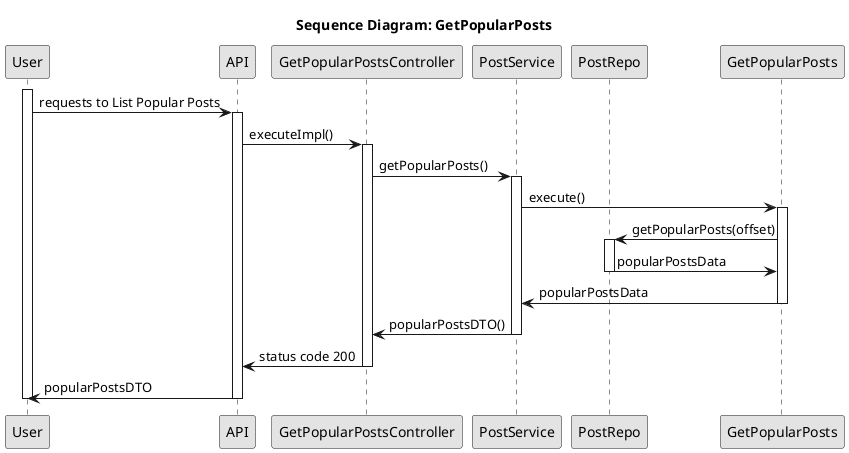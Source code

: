 @startuml

skinparam Monochrome true
skinparam PackageStyle rectangle
skinparam Shadowing false

title Sequence Diagram: GetPopularPosts

participant "User" as User
participant "API" as API
participant "GetPopularPostsController" as Controller
participant "PostService" as Service
participant "PostRepo" as Repo
participant "GetPopularPosts" as GetPopularPosts

activate User
User -> API: requests to List Popular Posts
activate API
API -> Controller: executeImpl()
activate Controller
Controller -> Service: getPopularPosts()
activate Service
Service -> GetPopularPosts: execute()
activate GetPopularPosts

GetPopularPosts -> Repo: getPopularPosts(offset)
activate Repo
Repo -> GetPopularPosts: popularPostsData
deactivate Repo

GetPopularPosts -> Service: popularPostsData
deactivate GetPopularPosts

Service -> Controller: popularPostsDTO()
deactivate Service

Controller -> API: status code 200
deactivate Controller

API -> User: popularPostsDTO
deactivate API

deactivate User

@enduml
